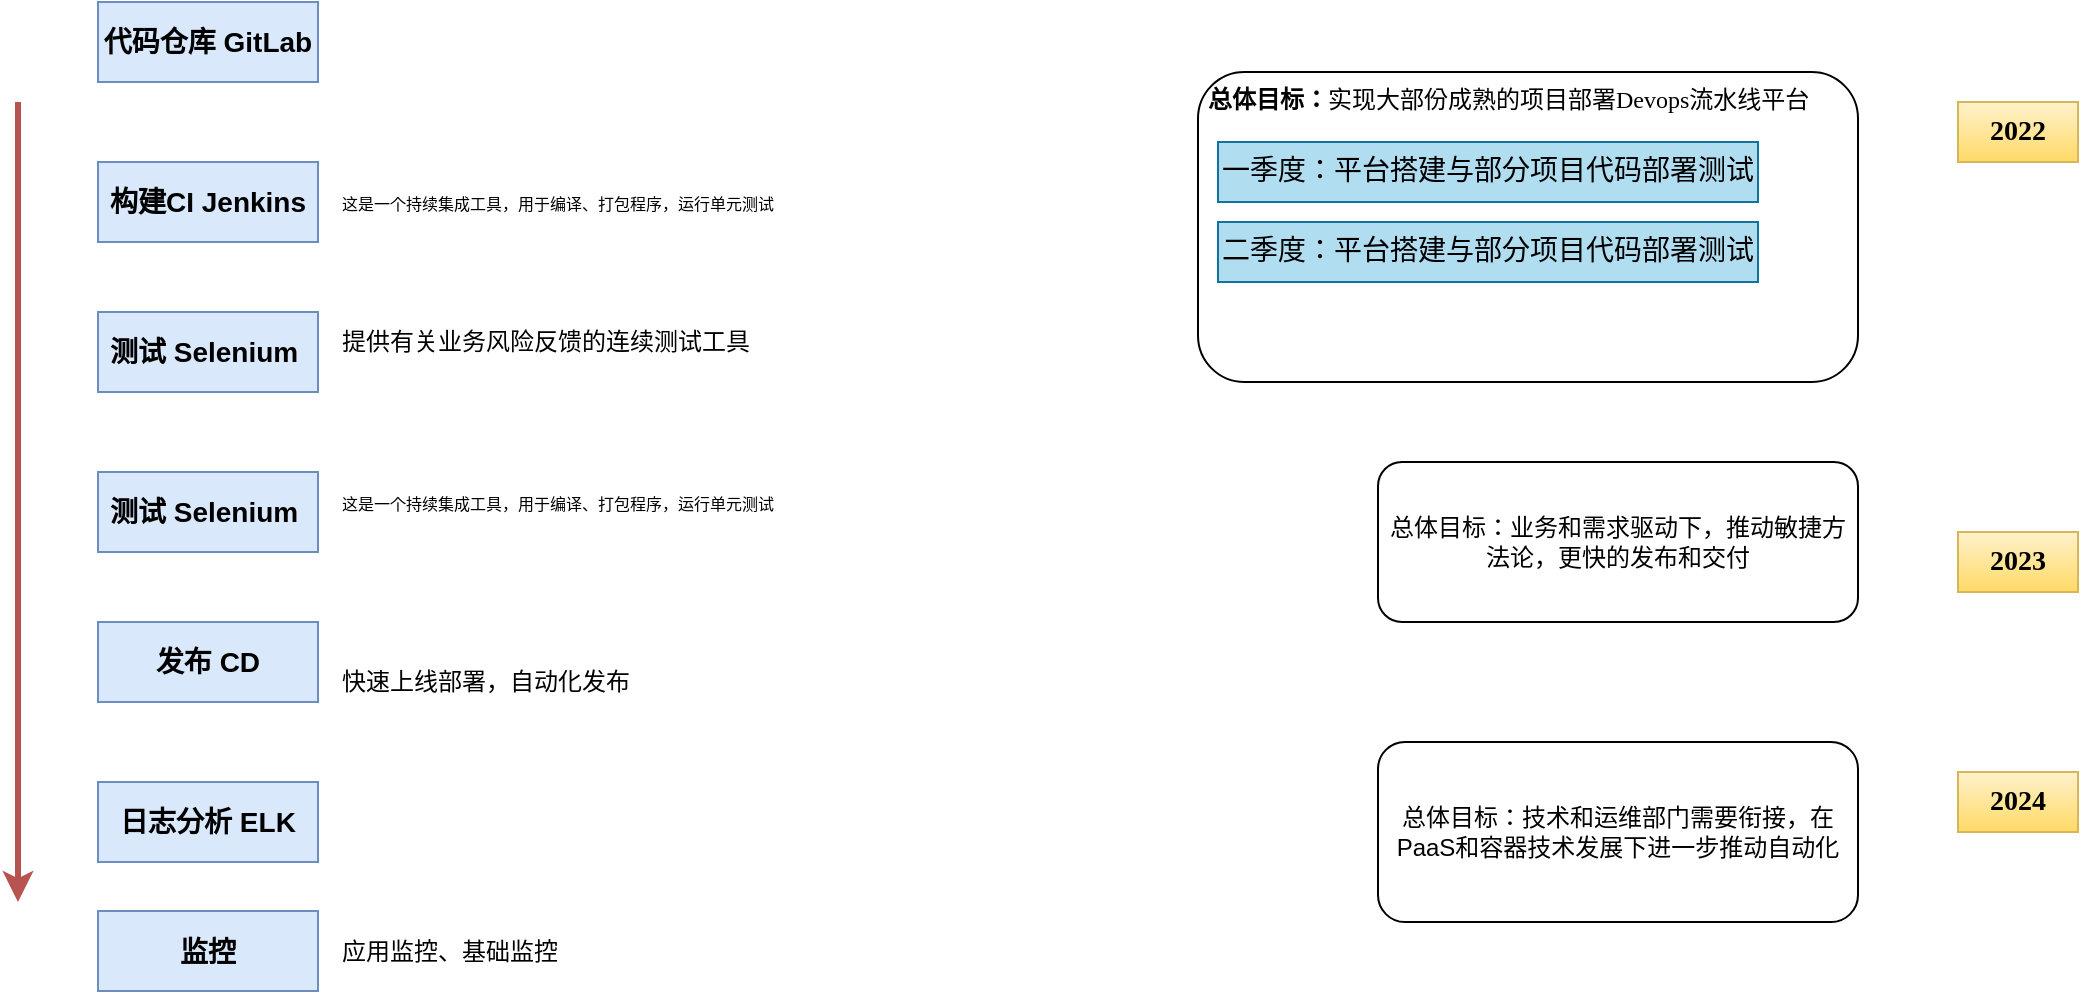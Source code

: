 <mxfile version="15.9.6" type="github"><diagram id="i8U0eaxd6amnLn-yFadm" name="Page-1"><mxGraphModel dx="1153" dy="643" grid="1" gridSize="10" guides="1" tooltips="1" connect="1" arrows="1" fold="1" page="1" pageScale="1" pageWidth="1169" pageHeight="1654" math="0" shadow="0"><root><mxCell id="0"/><mxCell id="1" parent="0"/><mxCell id="ZcsfwdhOz87sTPhvv5ZJ-1" value="&lt;font style=&quot;font-size: 14px&quot;&gt;&lt;b&gt;代码仓库 GitLab&lt;/b&gt;&lt;/font&gt;" style="rounded=0;whiteSpace=wrap;html=1;fillColor=#dae8fc;strokeColor=#6c8ebf;" vertex="1" parent="1"><mxGeometry x="130" y="110" width="110" height="40" as="geometry"/></mxCell><mxCell id="ZcsfwdhOz87sTPhvv5ZJ-2" value="&lt;b&gt;&lt;font style=&quot;font-size: 14px&quot;&gt;构建CI Jenkins&lt;/font&gt;&lt;/b&gt;" style="rounded=0;whiteSpace=wrap;html=1;fillColor=#dae8fc;strokeColor=#6c8ebf;" vertex="1" parent="1"><mxGeometry x="130" y="190" width="110" height="40" as="geometry"/></mxCell><mxCell id="ZcsfwdhOz87sTPhvv5ZJ-5" value="&lt;b&gt;&lt;font style=&quot;font-size: 14px&quot;&gt;发布 CD&lt;/font&gt;&lt;/b&gt;" style="rounded=0;whiteSpace=wrap;html=1;fillColor=#dae8fc;strokeColor=#6c8ebf;" vertex="1" parent="1"><mxGeometry x="130" y="420" width="110" height="40" as="geometry"/></mxCell><mxCell id="ZcsfwdhOz87sTPhvv5ZJ-6" value="" style="endArrow=classic;html=1;rounded=0;fillColor=#f8cecc;strokeColor=#b85450;strokeWidth=3;" edge="1" parent="1"><mxGeometry width="50" height="50" relative="1" as="geometry"><mxPoint x="90" y="160" as="sourcePoint"/><mxPoint x="90" y="560" as="targetPoint"/></mxGeometry></mxCell><mxCell id="ZcsfwdhOz87sTPhvv5ZJ-7" value="&lt;span style=&quot;font-family: &amp;#34;verdana&amp;#34; , &amp;#34;arial&amp;#34; , &amp;#34;helvetica&amp;#34; , sans-serif ; text-indent: 5px ; background-color: rgb(255 , 255 , 255)&quot;&gt;&lt;font style=&quot;font-size: 8px&quot;&gt;这是一个持续集成工具，用于编译、打包程序，运行单元测试&lt;/font&gt;&lt;/span&gt;" style="text;html=1;strokeColor=none;fillColor=none;align=left;verticalAlign=middle;whiteSpace=wrap;rounded=0;" vertex="1" parent="1"><mxGeometry x="250" y="195" width="220" height="30" as="geometry"/></mxCell><mxCell id="ZcsfwdhOz87sTPhvv5ZJ-8" value="&lt;span style=&quot;font-family: &amp;#34;verdana&amp;#34; , &amp;#34;arial&amp;#34; , &amp;#34;helvetica&amp;#34; , sans-serif ; text-indent: 5px ; background-color: rgb(255 , 255 , 255)&quot;&gt;&lt;font style=&quot;font-size: 12px&quot;&gt;提供有关业务风险反馈的连续测试工具&lt;/font&gt;&lt;/span&gt;" style="text;html=1;strokeColor=none;fillColor=none;align=left;verticalAlign=middle;whiteSpace=wrap;rounded=0;" vertex="1" parent="1"><mxGeometry x="250" y="265" width="220" height="30" as="geometry"/></mxCell><mxCell id="ZcsfwdhOz87sTPhvv5ZJ-9" value="&lt;span style=&quot;font-family: &amp;#34;verdana&amp;#34; , &amp;#34;arial&amp;#34; , &amp;#34;helvetica&amp;#34; , sans-serif ; text-indent: 5px ; background-color: rgb(255 , 255 , 255)&quot;&gt;&lt;font style=&quot;font-size: 8px&quot;&gt;这是一个持续集成工具，用于编译、打包程序，运行单元测试&lt;/font&gt;&lt;/span&gt;" style="text;html=1;strokeColor=none;fillColor=none;align=left;verticalAlign=middle;whiteSpace=wrap;rounded=0;" vertex="1" parent="1"><mxGeometry x="250" y="345" width="220" height="30" as="geometry"/></mxCell><mxCell id="ZcsfwdhOz87sTPhvv5ZJ-11" value="&lt;span style=&quot;font-size: 14px&quot;&gt;&lt;b&gt;测试 Selenium&amp;nbsp;&lt;/b&gt;&lt;/span&gt;" style="rounded=0;whiteSpace=wrap;html=1;fillColor=#dae8fc;strokeColor=#6c8ebf;" vertex="1" parent="1"><mxGeometry x="130" y="265" width="110" height="40" as="geometry"/></mxCell><mxCell id="ZcsfwdhOz87sTPhvv5ZJ-14" value="&lt;span style=&quot;font-size: 14px&quot;&gt;&lt;b&gt;测试 Selenium&amp;nbsp;&lt;/b&gt;&lt;/span&gt;" style="rounded=0;whiteSpace=wrap;html=1;fillColor=#dae8fc;strokeColor=#6c8ebf;" vertex="1" parent="1"><mxGeometry x="130" y="345" width="110" height="40" as="geometry"/></mxCell><mxCell id="ZcsfwdhOz87sTPhvv5ZJ-17" value="&lt;span style=&quot;font-family: &amp;#34;verdana&amp;#34; , &amp;#34;arial&amp;#34; , &amp;#34;helvetica&amp;#34; , sans-serif ; text-indent: 5px ; background-color: rgb(255 , 255 , 255)&quot;&gt;&lt;font style=&quot;font-size: 12px&quot;&gt;快速上线部署，自动化发布&lt;/font&gt;&lt;/span&gt;" style="text;html=1;strokeColor=none;fillColor=none;align=left;verticalAlign=middle;whiteSpace=wrap;rounded=0;" vertex="1" parent="1"><mxGeometry x="250" y="435" width="220" height="30" as="geometry"/></mxCell><mxCell id="ZcsfwdhOz87sTPhvv5ZJ-18" value="&lt;span style=&quot;font-size: 14px&quot;&gt;&lt;b&gt;日志分析 ELK&lt;/b&gt;&lt;/span&gt;" style="rounded=0;whiteSpace=wrap;html=1;fillColor=#dae8fc;strokeColor=#6c8ebf;" vertex="1" parent="1"><mxGeometry x="130" y="500" width="110" height="40" as="geometry"/></mxCell><mxCell id="ZcsfwdhOz87sTPhvv5ZJ-19" value="&lt;span style=&quot;font-size: 14px&quot;&gt;&lt;b&gt;监控&lt;/b&gt;&lt;/span&gt;" style="rounded=0;whiteSpace=wrap;html=1;fillColor=#dae8fc;strokeColor=#6c8ebf;" vertex="1" parent="1"><mxGeometry x="130" y="564.5" width="110" height="40" as="geometry"/></mxCell><mxCell id="ZcsfwdhOz87sTPhvv5ZJ-21" value="&lt;font face=&quot;Verdana&quot; style=&quot;font-size: 12px&quot;&gt;应用监控、基础监控&lt;/font&gt;" style="text;html=1;strokeColor=none;fillColor=none;align=left;verticalAlign=middle;whiteSpace=wrap;rounded=0;" vertex="1" parent="1"><mxGeometry x="250" y="570" width="220" height="30" as="geometry"/></mxCell><mxCell id="ZcsfwdhOz87sTPhvv5ZJ-22" value="&lt;b&gt;&amp;nbsp;总体目标：&lt;/b&gt;实现大部份成熟的项目部署Devops流水线平台" style="rounded=1;whiteSpace=wrap;html=1;fontFamily=Verdana;fontSize=12;align=left;horizontal=1;verticalAlign=top;" vertex="1" parent="1"><mxGeometry x="680" y="145" width="330" height="155" as="geometry"/></mxCell><mxCell id="ZcsfwdhOz87sTPhvv5ZJ-23" value="总体目标：&lt;span style=&quot;font-family: &amp;#34;verdana&amp;#34; , &amp;#34;arial&amp;#34; , &amp;#34;helvetica&amp;#34; , sans-serif ; text-align: left ; text-indent: 5px ; background-color: rgb(255 , 255 , 255)&quot;&gt;&lt;font style=&quot;font-size: 12px&quot;&gt;业务和需求驱动下，推动敏捷方法论，更快的发布和交付&lt;/font&gt;&lt;/span&gt;" style="rounded=1;whiteSpace=wrap;html=1;fontFamily=Verdana;fontSize=12;" vertex="1" parent="1"><mxGeometry x="770" y="340" width="240" height="80" as="geometry"/></mxCell><mxCell id="ZcsfwdhOz87sTPhvv5ZJ-24" value="&lt;span style=&quot;font-family: &amp;#34;verdana&amp;#34; , &amp;#34;arial&amp;#34; , &amp;#34;helvetica&amp;#34; , sans-serif ; text-align: left ; text-indent: 5px ; background-color: rgb(255 , 255 , 255)&quot;&gt;&lt;font style=&quot;font-size: 12px&quot;&gt;总体目标：技术和运维部门需要衔接，在PaaS和容器技术发展下进一步推动自动化&lt;/font&gt;&lt;/span&gt;" style="rounded=1;whiteSpace=wrap;html=1;fontFamily=Verdana;fontSize=12;" vertex="1" parent="1"><mxGeometry x="770" y="480" width="240" height="90" as="geometry"/></mxCell><mxCell id="ZcsfwdhOz87sTPhvv5ZJ-25" value="&lt;font style=&quot;font-size: 14px&quot;&gt;&lt;b&gt;2022&lt;/b&gt;&lt;/font&gt;" style="text;html=1;strokeColor=#d6b656;fillColor=#fff2cc;align=center;verticalAlign=middle;whiteSpace=wrap;rounded=0;fontFamily=Verdana;fontSize=12;gradientColor=#ffd966;" vertex="1" parent="1"><mxGeometry x="1060" y="160" width="60" height="30" as="geometry"/></mxCell><mxCell id="ZcsfwdhOz87sTPhvv5ZJ-26" value="&lt;font style=&quot;font-size: 14px&quot;&gt;&lt;b&gt;2023&lt;/b&gt;&lt;/font&gt;" style="text;html=1;strokeColor=#d6b656;fillColor=#fff2cc;align=center;verticalAlign=middle;whiteSpace=wrap;rounded=0;fontFamily=Verdana;fontSize=12;gradientColor=#ffd966;" vertex="1" parent="1"><mxGeometry x="1060" y="375" width="60" height="30" as="geometry"/></mxCell><mxCell id="ZcsfwdhOz87sTPhvv5ZJ-27" value="&lt;font style=&quot;font-size: 14px&quot;&gt;&lt;b&gt;2024&lt;/b&gt;&lt;/font&gt;" style="text;html=1;strokeColor=#d6b656;fillColor=#fff2cc;align=center;verticalAlign=middle;whiteSpace=wrap;rounded=0;fontFamily=Verdana;fontSize=12;gradientColor=#ffd966;" vertex="1" parent="1"><mxGeometry x="1060" y="495" width="60" height="30" as="geometry"/></mxCell><mxCell id="ZcsfwdhOz87sTPhvv5ZJ-28" value="一季度：平台搭建与部分项目代码部署测试" style="rounded=0;whiteSpace=wrap;html=1;fontFamily=Verdana;fontSize=14;fillColor=#b1ddf0;strokeColor=#10739e;" vertex="1" parent="1"><mxGeometry x="690" y="180" width="270" height="30" as="geometry"/></mxCell><mxCell id="ZcsfwdhOz87sTPhvv5ZJ-31" value="二季度：平台搭建与部分项目代码部署测试" style="rounded=0;whiteSpace=wrap;html=1;fontFamily=Verdana;fontSize=14;fillColor=#b1ddf0;strokeColor=#10739e;" vertex="1" parent="1"><mxGeometry x="690" y="220" width="270" height="30" as="geometry"/></mxCell></root></mxGraphModel></diagram></mxfile>